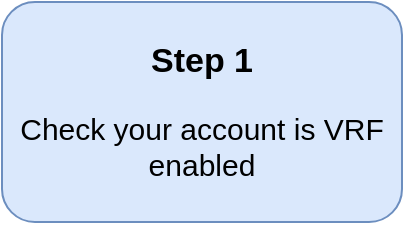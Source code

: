 <mxfile version="20.2.3" type="device"><diagram id="30TV_Ud0RqdOiskKdfKd" name="Page-1"><mxGraphModel dx="1106" dy="769" grid="1" gridSize="10" guides="1" tooltips="1" connect="1" arrows="1" fold="1" page="1" pageScale="1" pageWidth="850" pageHeight="1100" math="0" shadow="0"><root><mxCell id="0"/><mxCell id="1" parent="0"/><mxCell id="u7p3tHKsR6C7oOHg17Er-1" value="&lt;b&gt;&lt;font style=&quot;font-size: 17px;&quot;&gt;Step 1&lt;br&gt;&lt;/font&gt;&lt;/b&gt;&lt;br&gt;&lt;font style=&quot;font-size: 15px;&quot;&gt;Check your account is VRF enabled&lt;/font&gt;" style="rounded=1;whiteSpace=wrap;html=1;fillColor=#dae8fc;strokeColor=#6c8ebf;" parent="1" vertex="1"><mxGeometry x="360" y="360" width="200" height="110" as="geometry"/></mxCell></root></mxGraphModel></diagram></mxfile>